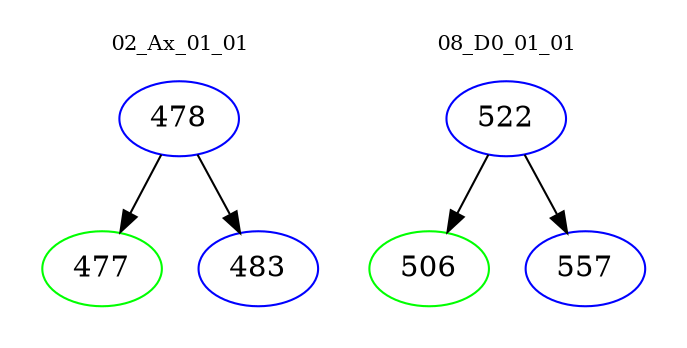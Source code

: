 digraph{
subgraph cluster_0 {
color = white
label = "02_Ax_01_01";
fontsize=10;
T0_478 [label="478", color="blue"]
T0_478 -> T0_477 [color="black"]
T0_477 [label="477", color="green"]
T0_478 -> T0_483 [color="black"]
T0_483 [label="483", color="blue"]
}
subgraph cluster_1 {
color = white
label = "08_D0_01_01";
fontsize=10;
T1_522 [label="522", color="blue"]
T1_522 -> T1_506 [color="black"]
T1_506 [label="506", color="green"]
T1_522 -> T1_557 [color="black"]
T1_557 [label="557", color="blue"]
}
}

